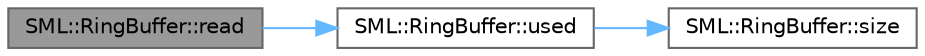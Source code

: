 digraph "SML::RingBuffer::read"
{
 // LATEX_PDF_SIZE
  bgcolor="transparent";
  edge [fontname=Helvetica,fontsize=10,labelfontname=Helvetica,labelfontsize=10];
  node [fontname=Helvetica,fontsize=10,shape=box,height=0.2,width=0.4];
  rankdir="LR";
  Node1 [id="Node000001",label="SML::RingBuffer::read",height=0.2,width=0.4,color="gray40", fillcolor="grey60", style="filled", fontcolor="black",tooltip="Read signle data slot from ring buffer."];
  Node1 -> Node2 [id="edge1_Node000001_Node000002",color="steelblue1",style="solid",tooltip=" "];
  Node2 [id="Node000002",label="SML::RingBuffer::used",height=0.2,width=0.4,color="grey40", fillcolor="white", style="filled",URL="$class_s_m_l_1_1_ring_buffer.html#a7792187d62c67779bdd863aa6e7e7865",tooltip="Fetch number of used data slots in ring buffer."];
  Node2 -> Node3 [id="edge2_Node000002_Node000003",color="steelblue1",style="solid",tooltip=" "];
  Node3 [id="Node000003",label="SML::RingBuffer::size",height=0.2,width=0.4,color="grey40", fillcolor="white", style="filled",URL="$class_s_m_l_1_1_ring_buffer.html#aeeee0cd4f7f9d60948b22863bb5a160a",tooltip="Get ring buffer size in data slots."];
}
